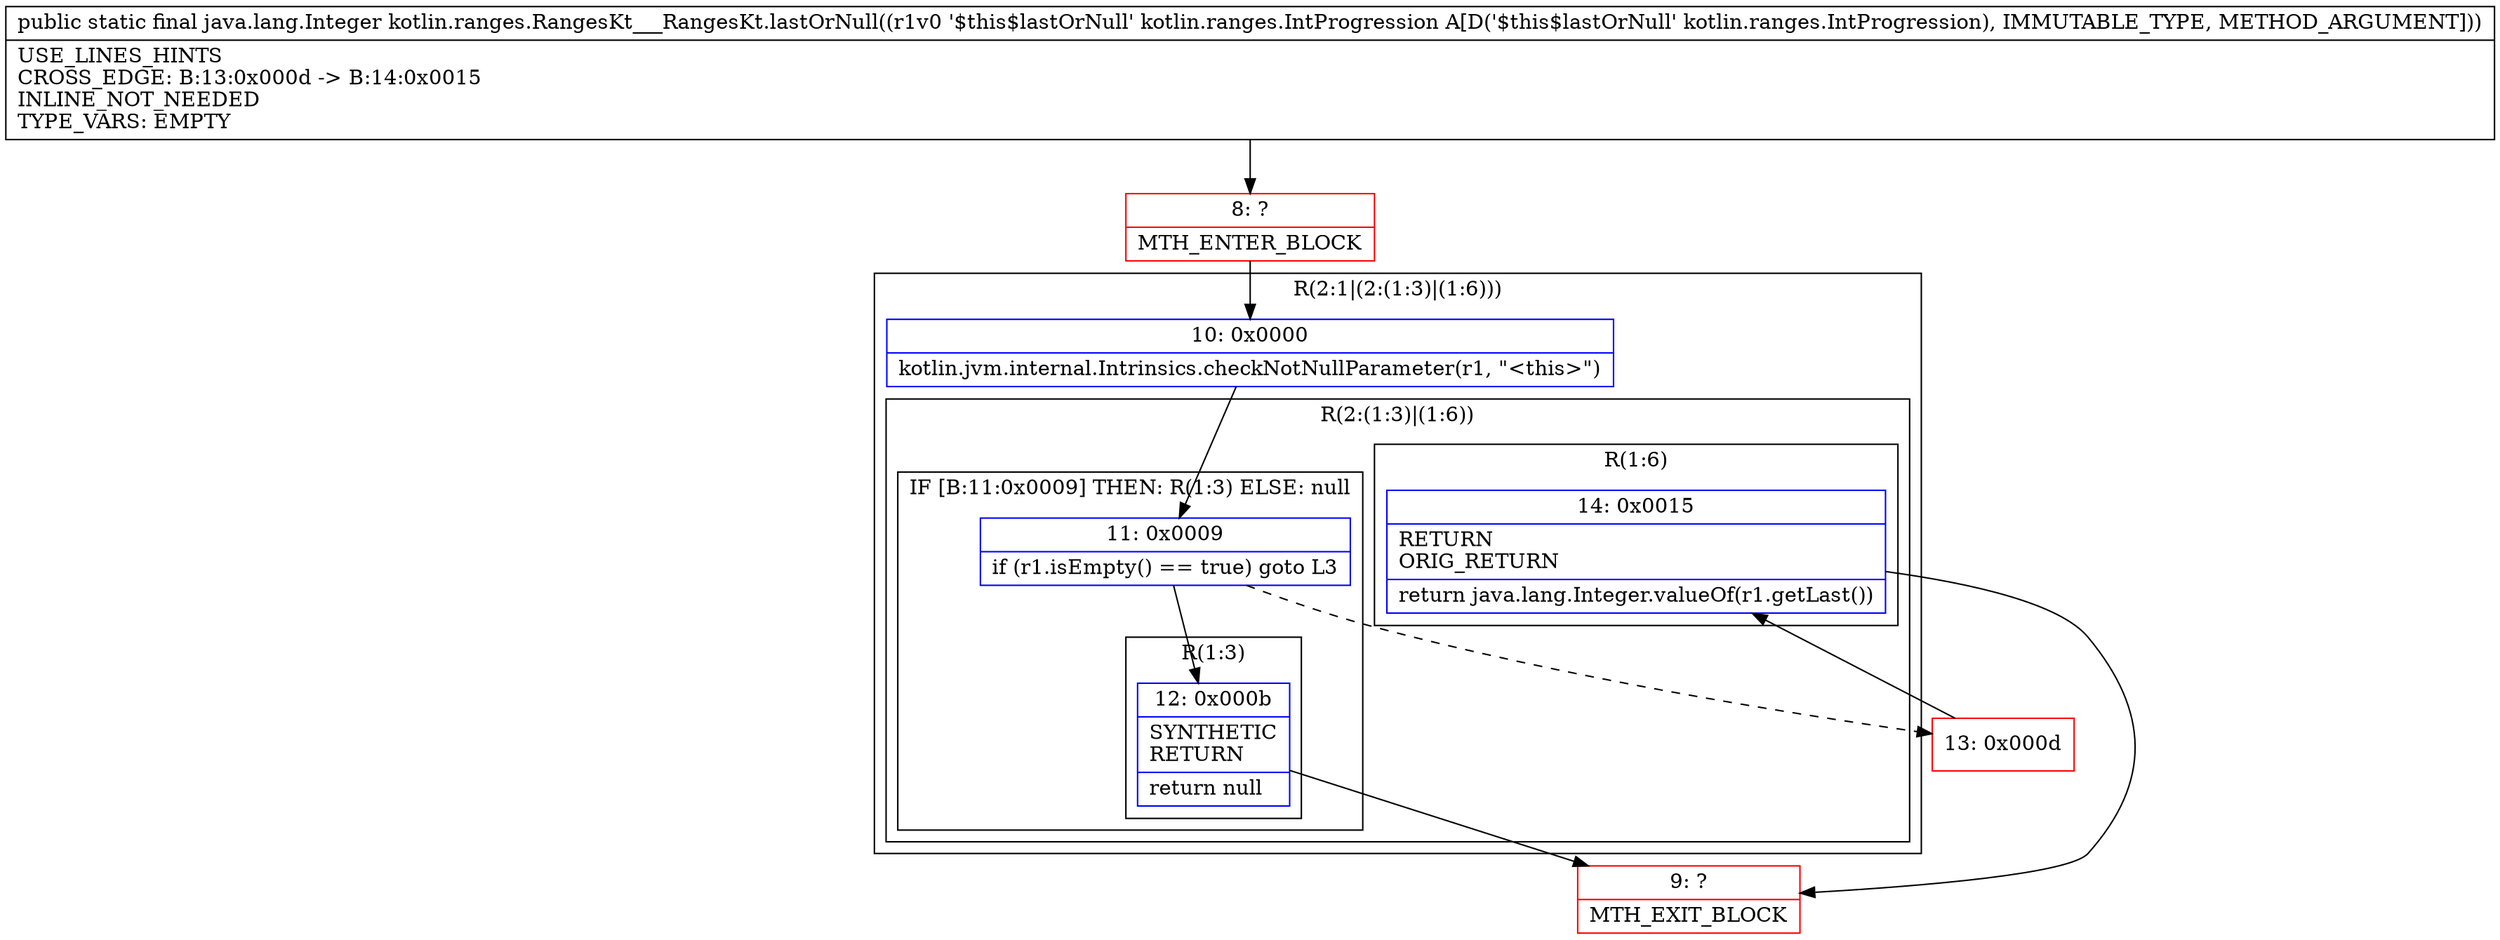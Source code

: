 digraph "CFG forkotlin.ranges.RangesKt___RangesKt.lastOrNull(Lkotlin\/ranges\/IntProgression;)Ljava\/lang\/Integer;" {
subgraph cluster_Region_1093977365 {
label = "R(2:1|(2:(1:3)|(1:6)))";
node [shape=record,color=blue];
Node_10 [shape=record,label="{10\:\ 0x0000|kotlin.jvm.internal.Intrinsics.checkNotNullParameter(r1, \"\<this\>\")\l}"];
subgraph cluster_Region_1568762640 {
label = "R(2:(1:3)|(1:6))";
node [shape=record,color=blue];
subgraph cluster_IfRegion_268705006 {
label = "IF [B:11:0x0009] THEN: R(1:3) ELSE: null";
node [shape=record,color=blue];
Node_11 [shape=record,label="{11\:\ 0x0009|if (r1.isEmpty() == true) goto L3\l}"];
subgraph cluster_Region_906130638 {
label = "R(1:3)";
node [shape=record,color=blue];
Node_12 [shape=record,label="{12\:\ 0x000b|SYNTHETIC\lRETURN\l|return null\l}"];
}
}
subgraph cluster_Region_1366885238 {
label = "R(1:6)";
node [shape=record,color=blue];
Node_14 [shape=record,label="{14\:\ 0x0015|RETURN\lORIG_RETURN\l|return java.lang.Integer.valueOf(r1.getLast())\l}"];
}
}
}
Node_8 [shape=record,color=red,label="{8\:\ ?|MTH_ENTER_BLOCK\l}"];
Node_9 [shape=record,color=red,label="{9\:\ ?|MTH_EXIT_BLOCK\l}"];
Node_13 [shape=record,color=red,label="{13\:\ 0x000d}"];
MethodNode[shape=record,label="{public static final java.lang.Integer kotlin.ranges.RangesKt___RangesKt.lastOrNull((r1v0 '$this$lastOrNull' kotlin.ranges.IntProgression A[D('$this$lastOrNull' kotlin.ranges.IntProgression), IMMUTABLE_TYPE, METHOD_ARGUMENT]))  | USE_LINES_HINTS\lCROSS_EDGE: B:13:0x000d \-\> B:14:0x0015\lINLINE_NOT_NEEDED\lTYPE_VARS: EMPTY\l}"];
MethodNode -> Node_8;Node_10 -> Node_11;
Node_11 -> Node_12;
Node_11 -> Node_13[style=dashed];
Node_12 -> Node_9;
Node_14 -> Node_9;
Node_8 -> Node_10;
Node_13 -> Node_14;
}

